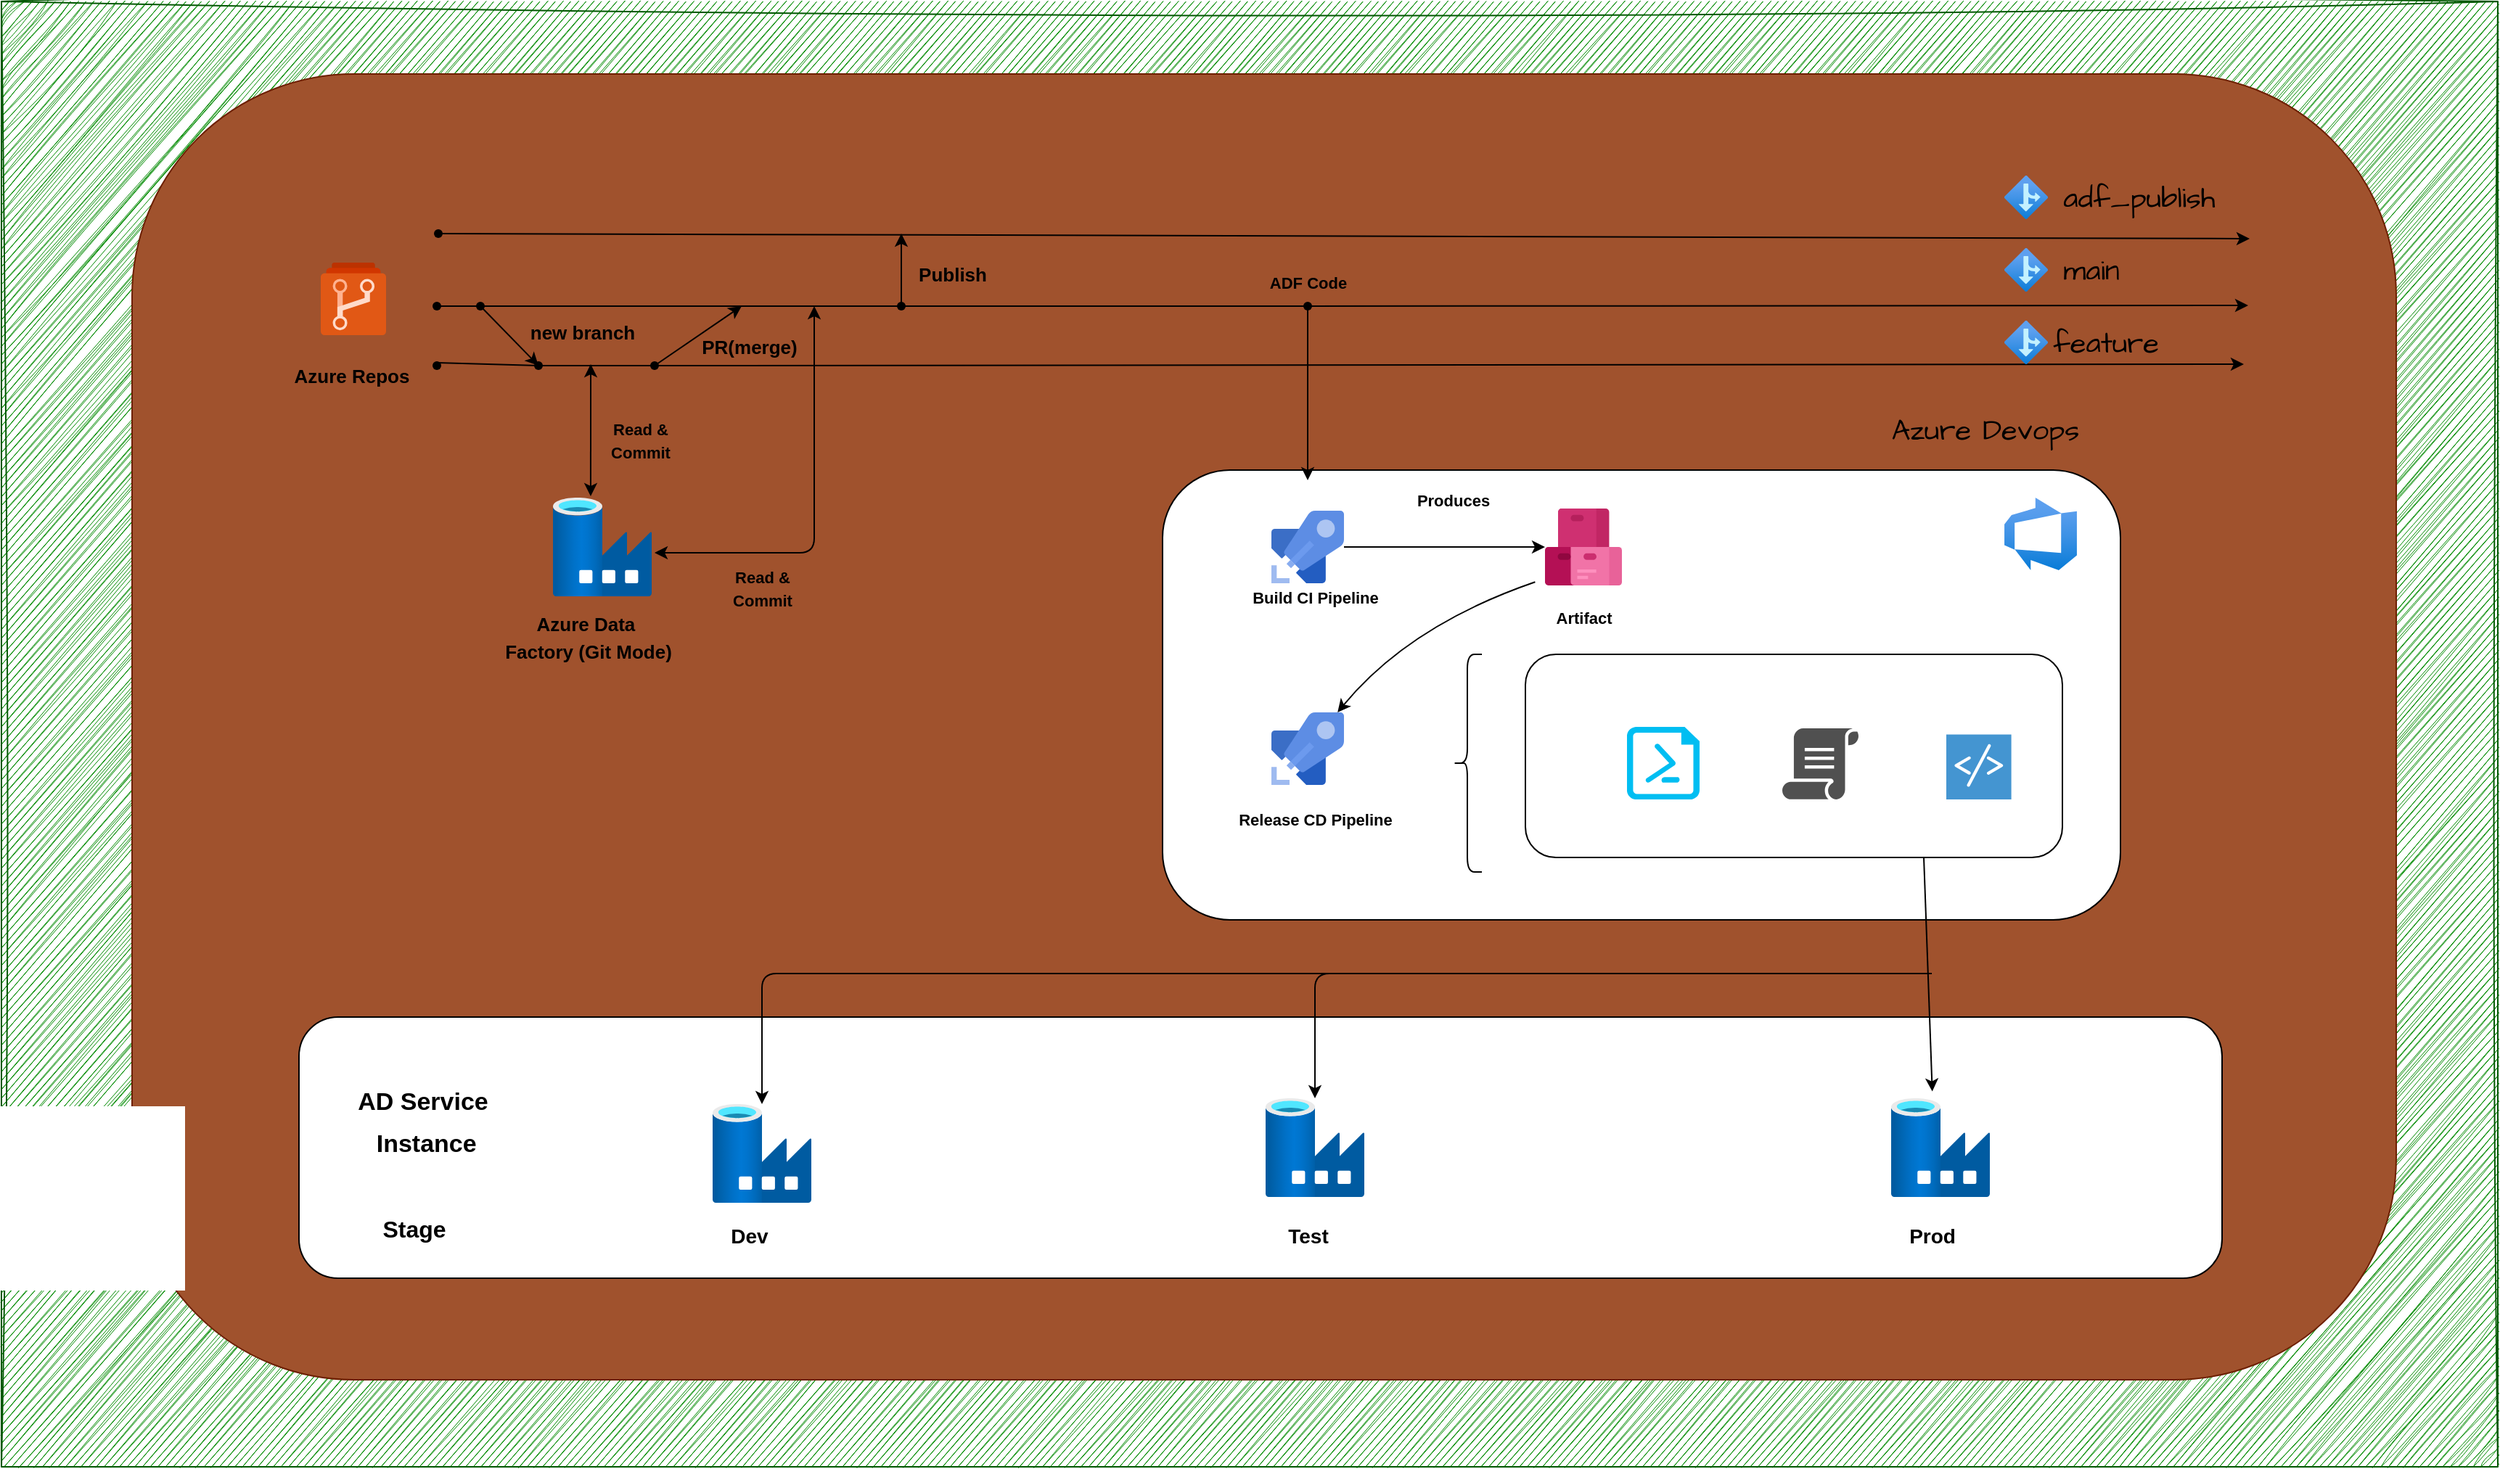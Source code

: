 <mxfile>
    <diagram id="M1T7cfmD0-Kw8Din8NTX" name="Page-1">
        <mxGraphModel dx="2143" dy="1057" grid="1" gridSize="10" guides="1" tooltips="1" connect="1" arrows="1" fold="1" page="1" pageScale="1" pageWidth="850" pageHeight="1100" math="0" shadow="0">
            <root>
                <mxCell id="0"/>
                <mxCell id="1" parent="0"/>
                <mxCell id="4" value="" style="rounded=0;whiteSpace=wrap;html=1;arcSize=17;fillColor=#008a00;strokeColor=#005700;fontColor=#ffffff;sketch=1;curveFitting=1;jiggle=2;" vertex="1" parent="1">
                    <mxGeometry x="-430" y="60" width="1720" height="1010" as="geometry"/>
                </mxCell>
                <mxCell id="3" value="" style="rounded=1;whiteSpace=wrap;html=1;arcSize=17;fillColor=#a0522d;strokeColor=#6D1F00;fontColor=#0d0d0d;gradientColor=none;fillStyle=solid;glass=0;shadow=0;labelBackgroundColor=none;labelBorderColor=none;" vertex="1" parent="1">
                    <mxGeometry x="-340" y="110" width="1560" height="900" as="geometry"/>
                </mxCell>
                <mxCell id="9" value="" style="rounded=1;whiteSpace=wrap;html=1;" vertex="1" parent="1">
                    <mxGeometry x="370" y="383" width="660" height="310" as="geometry"/>
                </mxCell>
                <mxCell id="12" style="edgeStyle=none;html=1;rounded=1;" edge="1" parent="1" source="10" target="11">
                    <mxGeometry relative="1" as="geometry"/>
                </mxCell>
                <mxCell id="10" value="" style="aspect=fixed;html=1;points=[];align=center;image;fontSize=12;image=img/lib/mscae/Azure_Pipelines.svg;rounded=1;" vertex="1" parent="1">
                    <mxGeometry x="445" y="411" width="50" height="50" as="geometry"/>
                </mxCell>
                <mxCell id="11" value="" style="aspect=fixed;html=1;points=[];align=center;image;fontSize=12;image=img/lib/mscae/Azure_Artifacts.svg;rounded=1;" vertex="1" parent="1">
                    <mxGeometry x="633.5" y="409.5" width="53" height="53" as="geometry"/>
                </mxCell>
                <mxCell id="13" value="" style="rounded=1;whiteSpace=wrap;html=1;" vertex="1" parent="1">
                    <mxGeometry x="620" y="510" width="370" height="140" as="geometry"/>
                </mxCell>
                <mxCell id="14" value="" style="aspect=fixed;html=1;points=[];align=center;image;fontSize=12;image=img/lib/azure2/devops/Azure_DevOps.svg;rounded=1;" vertex="1" parent="1">
                    <mxGeometry x="950" y="402" width="50" height="50" as="geometry"/>
                </mxCell>
                <mxCell id="15" value="" style="aspect=fixed;html=1;points=[];align=center;image;fontSize=12;image=img/lib/mscae/Azure_Pipelines.svg;rounded=1;" vertex="1" parent="1">
                    <mxGeometry x="445" y="550" width="50" height="50" as="geometry"/>
                </mxCell>
                <mxCell id="18" value="" style="shape=curlyBracket;whiteSpace=wrap;html=1;rounded=1;labelPosition=left;verticalLabelPosition=middle;align=right;verticalAlign=middle;" vertex="1" parent="1">
                    <mxGeometry x="570" y="510" width="20" height="150" as="geometry"/>
                </mxCell>
                <mxCell id="19" value="&lt;font style=&quot;font-size: 11px;&quot;&gt;Release CD Pipeline&lt;/font&gt;" style="text;strokeColor=none;fillColor=none;html=1;fontSize=24;fontStyle=1;verticalAlign=middle;align=center;rounded=1;" vertex="1" parent="1">
                    <mxGeometry x="425" y="600" width="100" height="40" as="geometry"/>
                </mxCell>
                <mxCell id="20" value="&lt;font style=&quot;font-size: 11px;&quot;&gt;Artifact&lt;/font&gt;" style="text;strokeColor=none;fillColor=none;html=1;fontSize=24;fontStyle=1;verticalAlign=middle;align=center;rounded=1;" vertex="1" parent="1">
                    <mxGeometry x="610" y="461" width="100" height="40" as="geometry"/>
                </mxCell>
                <mxCell id="21" value="&lt;font style=&quot;font-size: 11px;&quot;&gt;Build CI Pipeline&lt;/font&gt;" style="text;strokeColor=none;fillColor=none;html=1;fontSize=24;fontStyle=1;verticalAlign=middle;align=center;rounded=1;" vertex="1" parent="1">
                    <mxGeometry x="425" y="447" width="100" height="40" as="geometry"/>
                </mxCell>
                <mxCell id="22" value="" style="verticalLabelPosition=bottom;html=1;verticalAlign=top;align=center;strokeColor=none;fillColor=#00BEF2;shape=mxgraph.azure.powershell_file;pointerEvents=1;fontSize=11;rounded=1;" vertex="1" parent="1">
                    <mxGeometry x="690" y="560" width="50" height="50" as="geometry"/>
                </mxCell>
                <mxCell id="23" value="" style="rounded=1;whiteSpace=wrap;html=1;fontSize=11;" vertex="1" parent="1">
                    <mxGeometry x="-225" y="760" width="1325" height="180" as="geometry"/>
                </mxCell>
                <mxCell id="24" value="" style="aspect=fixed;html=1;points=[];align=center;image;fontSize=12;image=img/lib/azure2/databases/Data_Factory.svg;rounded=1;" vertex="1" parent="1">
                    <mxGeometry x="60" y="820" width="68" height="68" as="geometry"/>
                </mxCell>
                <mxCell id="25" value="" style="aspect=fixed;html=1;points=[];align=center;image;fontSize=12;image=img/lib/azure2/databases/Data_Factory.svg;rounded=1;" vertex="1" parent="1">
                    <mxGeometry x="441" y="816" width="68" height="68" as="geometry"/>
                </mxCell>
                <mxCell id="26" value="" style="aspect=fixed;html=1;points=[];align=center;image;fontSize=12;image=img/lib/azure2/databases/Data_Factory.svg;rounded=1;" vertex="1" parent="1">
                    <mxGeometry x="872" y="816" width="68" height="68" as="geometry"/>
                </mxCell>
                <mxCell id="27" value="&lt;font style=&quot;font-size: 17px;&quot;&gt;&lt;font style=&quot;font-size: 17px;&quot;&gt;AD Service&lt;br&gt;&amp;nbsp;Instance&lt;/font&gt;&lt;br&gt;&lt;/font&gt;" style="text;strokeColor=none;fillColor=none;html=1;fontSize=24;fontStyle=1;verticalAlign=middle;align=center;rounded=1;" vertex="1" parent="1">
                    <mxGeometry x="-190" y="810" width="100" height="40" as="geometry"/>
                </mxCell>
                <mxCell id="28" value="&lt;font style=&quot;font-size: 16px;&quot;&gt;Stage&lt;/font&gt;" style="text;strokeColor=none;fillColor=none;html=1;fontSize=24;fontStyle=1;verticalAlign=middle;align=center;rounded=1;" vertex="1" parent="1">
                    <mxGeometry x="-196" y="884" width="100" height="40" as="geometry"/>
                </mxCell>
                <mxCell id="29" value="" style="aspect=fixed;html=1;points=[];align=center;image;fontSize=12;image=img/lib/mscae/Azure_Repos.svg;rounded=1;" vertex="1" parent="1">
                    <mxGeometry x="-210" y="240" width="45" height="50" as="geometry"/>
                </mxCell>
                <mxCell id="32" value="" style="shape=waypoint;fillStyle=solid;size=6;pointerEvents=1;points=[];fillColor=none;resizable=0;rotatable=0;perimeter=centerPerimeter;snapToPoint=1;fontSize=11;rounded=1;" vertex="1" parent="1">
                    <mxGeometry x="-140" y="260" width="20" height="20" as="geometry"/>
                </mxCell>
                <mxCell id="33" value="" style="shape=waypoint;fillStyle=solid;size=6;pointerEvents=1;points=[];fillColor=none;resizable=0;rotatable=0;perimeter=centerPerimeter;snapToPoint=1;fontSize=11;rounded=1;" vertex="1" parent="1">
                    <mxGeometry x="-140" y="301" width="20" height="20" as="geometry"/>
                </mxCell>
                <mxCell id="37" value="" style="endArrow=classic;html=1;fontSize=11;startArrow=none;exitX=-0.15;exitY=0.55;exitDx=0;exitDy=0;exitPerimeter=0;rounded=1;" edge="1" parent="1" source="55">
                    <mxGeometry width="50" height="50" relative="1" as="geometry">
                        <mxPoint x="85" y="311" as="sourcePoint"/>
                        <mxPoint x="1115" y="310" as="targetPoint"/>
                    </mxGeometry>
                </mxCell>
                <mxCell id="40" value="" style="endArrow=classic;html=1;fontSize=11;exitDx=0;exitDy=0;entryX=0.5;entryY=-0.15;entryDx=0;entryDy=0;entryPerimeter=0;startArrow=none;exitX=0.5;exitY=1;rounded=1;" edge="1" parent="1" source="63">
                    <mxGeometry width="50" height="50" relative="1" as="geometry">
                        <mxPoint x="491" y="270" as="sourcePoint"/>
                        <mxPoint x="1118" y="269.5" as="targetPoint"/>
                    </mxGeometry>
                </mxCell>
                <mxCell id="41" value="" style="endArrow=classic;html=1;fontSize=11;exitDx=0;exitDy=0;exitPerimeter=0;entryX=0.5;entryY=-0.15;entryDx=0;entryDy=0;entryPerimeter=0;startArrow=none;exitX=0.05;exitY=0.433;rounded=1;" edge="1" parent="1" source="31">
                    <mxGeometry width="50" height="50" relative="1" as="geometry">
                        <mxPoint x="-100" y="220" as="sourcePoint"/>
                        <mxPoint x="1119" y="223.5" as="targetPoint"/>
                    </mxGeometry>
                </mxCell>
                <mxCell id="43" value="" style="endArrow=none;html=1;fontSize=11;exitX=0.35;exitY=1.15;exitDx=0;exitDy=0;exitPerimeter=0;entryDx=0;entryDy=0;entryPerimeter=0;rounded=1;" edge="1" parent="1" source="32" target="42">
                    <mxGeometry width="50" height="50" relative="1" as="geometry">
                        <mxPoint x="270" y="269.5" as="sourcePoint"/>
                        <mxPoint x="1050" y="269.5" as="targetPoint"/>
                    </mxGeometry>
                </mxCell>
                <mxCell id="42" value="" style="shape=waypoint;fillStyle=solid;size=6;pointerEvents=1;points=[];fillColor=none;resizable=0;rotatable=0;perimeter=centerPerimeter;snapToPoint=1;fontSize=11;rounded=1;" vertex="1" parent="1">
                    <mxGeometry x="-110" y="260" width="20" height="20" as="geometry"/>
                </mxCell>
                <mxCell id="47" value="" style="endArrow=none;html=1;fontSize=11;exitDx=0;exitDy=0;exitPerimeter=0;entryDx=0;entryDy=0;entryPerimeter=0;startArrow=none;rounded=1;" edge="1" parent="1" source="42" target="46">
                    <mxGeometry width="50" height="50" relative="1" as="geometry">
                        <mxPoint x="-40" y="270" as="sourcePoint"/>
                        <mxPoint x="1050" y="269.5" as="targetPoint"/>
                    </mxGeometry>
                </mxCell>
                <mxCell id="49" value="" style="endArrow=none;html=1;fontSize=11;entryDx=0;entryDy=0;entryPerimeter=0;startArrow=none;rounded=1;" edge="1" parent="1" target="48">
                    <mxGeometry width="50" height="50" relative="1" as="geometry">
                        <mxPoint x="170" y="270" as="sourcePoint"/>
                        <mxPoint x="1050" y="269.5" as="targetPoint"/>
                    </mxGeometry>
                </mxCell>
                <mxCell id="61" style="edgeStyle=none;html=1;fontSize=11;exitX=0.5;exitY=1;exitDx=0;exitDy=0;rounded=1;" edge="1" parent="1" source="63">
                    <mxGeometry relative="1" as="geometry">
                        <mxPoint x="472" y="270" as="sourcePoint"/>
                        <mxPoint x="470" y="390" as="targetPoint"/>
                    </mxGeometry>
                </mxCell>
                <mxCell id="48" value="" style="shape=waypoint;fillStyle=solid;size=6;pointerEvents=1;points=[];fillColor=none;resizable=0;rotatable=0;perimeter=centerPerimeter;snapToPoint=1;fontSize=11;rounded=1;" vertex="1" parent="1">
                    <mxGeometry x="460" y="260" width="20" height="20" as="geometry"/>
                </mxCell>
                <mxCell id="50" value="" style="endArrow=classic;html=1;fontSize=11;exitDx=0;exitDy=0;exitPerimeter=0;startArrow=none;rounded=1;" edge="1" parent="1" source="46">
                    <mxGeometry width="50" height="50" relative="1" as="geometry">
                        <mxPoint x="190" y="270" as="sourcePoint"/>
                        <mxPoint x="190" y="220" as="targetPoint"/>
                    </mxGeometry>
                </mxCell>
                <mxCell id="53" value="" style="endArrow=classic;html=1;fontSize=11;exitX=0.65;exitY=1.15;exitDx=0;exitDy=0;exitPerimeter=0;entryX=0.65;entryY=0.8;entryDx=0;entryDy=0;entryPerimeter=0;rounded=1;" edge="1" parent="1" source="42" target="44">
                    <mxGeometry width="50" height="50" relative="1" as="geometry">
                        <mxPoint x="40" y="460" as="sourcePoint"/>
                        <mxPoint x="90" y="410" as="targetPoint"/>
                    </mxGeometry>
                </mxCell>
                <mxCell id="54" value="" style="endArrow=none;html=1;fontSize=11;startArrow=none;rounded=1;" edge="1" parent="1" target="44">
                    <mxGeometry width="50" height="50" relative="1" as="geometry">
                        <mxPoint x="-130" y="309" as="sourcePoint"/>
                        <mxPoint x="1050" y="310" as="targetPoint"/>
                    </mxGeometry>
                </mxCell>
                <mxCell id="44" value="" style="shape=waypoint;fillStyle=solid;size=6;pointerEvents=1;points=[];fillColor=none;resizable=0;rotatable=0;perimeter=centerPerimeter;snapToPoint=1;fontSize=11;rounded=1;" vertex="1" parent="1">
                    <mxGeometry x="-70" y="301" width="20" height="20" as="geometry"/>
                </mxCell>
                <mxCell id="56" value="" style="endArrow=none;html=1;fontSize=11;startArrow=none;rounded=1;" edge="1" parent="1" source="44" target="55">
                    <mxGeometry width="50" height="50" relative="1" as="geometry">
                        <mxPoint x="-60" y="311" as="sourcePoint"/>
                        <mxPoint x="1050" y="310" as="targetPoint"/>
                    </mxGeometry>
                </mxCell>
                <mxCell id="55" value="" style="shape=waypoint;fillStyle=solid;size=6;pointerEvents=1;points=[];fillColor=none;resizable=0;rotatable=0;perimeter=centerPerimeter;snapToPoint=1;fontSize=11;rounded=1;" vertex="1" parent="1">
                    <mxGeometry x="10" y="301" width="20" height="20" as="geometry"/>
                </mxCell>
                <mxCell id="57" value="" style="endArrow=classic;html=1;fontSize=11;exitX=0.65;exitY=0.6;exitDx=0;exitDy=0;exitPerimeter=0;rounded=1;" edge="1" parent="1" source="55">
                    <mxGeometry width="50" height="50" relative="1" as="geometry">
                        <mxPoint x="60" y="460" as="sourcePoint"/>
                        <mxPoint x="80" y="270" as="targetPoint"/>
                    </mxGeometry>
                </mxCell>
                <mxCell id="58" value="" style="aspect=fixed;html=1;points=[];align=center;image;fontSize=12;image=img/lib/azure2/databases/Data_Factory.svg;rounded=1;" vertex="1" parent="1">
                    <mxGeometry x="-50" y="402" width="68" height="68" as="geometry"/>
                </mxCell>
                <mxCell id="59" value="" style="endArrow=classic;startArrow=classic;html=1;fontSize=11;exitX=0.382;exitY=-0.015;exitDx=0;exitDy=0;exitPerimeter=0;rounded=1;" edge="1" parent="1" source="58">
                    <mxGeometry width="50" height="50" relative="1" as="geometry">
                        <mxPoint x="60" y="460" as="sourcePoint"/>
                        <mxPoint x="-24" y="310" as="targetPoint"/>
                    </mxGeometry>
                </mxCell>
                <mxCell id="60" value="" style="endArrow=classic;startArrow=classic;html=1;fontSize=11;rounded=1;" edge="1" parent="1">
                    <mxGeometry width="50" height="50" relative="1" as="geometry">
                        <mxPoint x="130" y="270" as="sourcePoint"/>
                        <mxPoint x="20" y="440" as="targetPoint"/>
                        <Array as="points">
                            <mxPoint x="130" y="440"/>
                        </Array>
                    </mxGeometry>
                </mxCell>
                <mxCell id="62" value="" style="endArrow=none;html=1;fontSize=11;exitX=0.4;exitY=0.8;exitDx=0;exitDy=0;exitPerimeter=0;rounded=1;" edge="1" parent="1" target="46">
                    <mxGeometry width="50" height="50" relative="1" as="geometry">
                        <mxPoint x="190" y="270" as="sourcePoint"/>
                        <mxPoint x="190" y="240" as="targetPoint"/>
                    </mxGeometry>
                </mxCell>
                <mxCell id="46" value="" style="shape=waypoint;fillStyle=solid;size=6;pointerEvents=1;points=[];fillColor=none;resizable=0;rotatable=0;perimeter=centerPerimeter;snapToPoint=1;fontSize=11;rounded=1;" vertex="1" parent="1">
                    <mxGeometry x="180" y="260" width="20" height="20" as="geometry"/>
                </mxCell>
                <mxCell id="63" value="&lt;span style=&quot;font-size: 11px;&quot;&gt;ADF Code&lt;/span&gt;" style="text;strokeColor=none;fillColor=none;html=1;fontSize=24;fontStyle=1;verticalAlign=middle;align=center;rounded=1;" vertex="1" parent="1">
                    <mxGeometry x="420" y="230" width="100" height="40" as="geometry"/>
                </mxCell>
                <mxCell id="67" value="&lt;font style=&quot;font-size: 13px;&quot;&gt;Publish&lt;/font&gt;" style="text;strokeColor=none;fillColor=none;html=1;fontSize=24;fontStyle=1;verticalAlign=middle;align=center;rounded=1;" vertex="1" parent="1">
                    <mxGeometry x="190" y="225" width="70" height="40" as="geometry"/>
                </mxCell>
                <mxCell id="68" value="&lt;p style=&quot;line-height: 50%;&quot;&gt;&lt;span style=&quot;font-size: 11px;&quot;&gt;Read &amp;amp; &lt;br&gt;Commit&lt;/span&gt;&lt;/p&gt;" style="text;strokeColor=none;fillColor=none;html=1;fontSize=24;fontStyle=1;verticalAlign=middle;align=center;rounded=1;" vertex="1" parent="1">
                    <mxGeometry x="-40" y="340" width="100" height="40" as="geometry"/>
                </mxCell>
                <mxCell id="73" value="" style="endArrow=classic;html=1;rounded=1;hachureGap=4;fontFamily=Architects Daughter;fontSource=https%3A%2F%2Ffonts.googleapis.com%2Fcss%3Ffamily%3DArchitects%2BDaughter;fontSize=16;exitX=0.75;exitY=1;exitDx=0;exitDy=0;entryX=0.417;entryY=-0.069;entryDx=0;entryDy=0;entryPerimeter=0;" edge="1" parent="1" target="26">
                    <mxGeometry width="50" height="50" relative="1" as="geometry">
                        <mxPoint x="894.5" y="650" as="sourcePoint"/>
                        <mxPoint x="901.339" y="790" as="targetPoint"/>
                    </mxGeometry>
                </mxCell>
                <mxCell id="75" value="" style="endArrow=classic;html=1;rounded=1;hachureGap=4;fontFamily=Architects Daughter;fontSource=https%3A%2F%2Ffonts.googleapis.com%2Fcss%3Ffamily%3DArchitects%2BDaughter;fontSize=16;" edge="1" parent="1" target="25">
                    <mxGeometry width="50" height="50" relative="1" as="geometry">
                        <mxPoint x="900" y="730" as="sourcePoint"/>
                        <mxPoint x="420" y="590" as="targetPoint"/>
                        <Array as="points">
                            <mxPoint x="475" y="730"/>
                        </Array>
                    </mxGeometry>
                </mxCell>
                <mxCell id="76" value="" style="endArrow=classic;html=1;rounded=1;hachureGap=4;fontFamily=Architects Daughter;fontSource=https%3A%2F%2Ffonts.googleapis.com%2Fcss%3Ffamily%3DArchitects%2BDaughter;fontSize=16;" edge="1" parent="1" target="24">
                    <mxGeometry width="50" height="50" relative="1" as="geometry">
                        <mxPoint x="490" y="730" as="sourcePoint"/>
                        <mxPoint x="420" y="590" as="targetPoint"/>
                        <Array as="points">
                            <mxPoint x="94" y="730"/>
                        </Array>
                    </mxGeometry>
                </mxCell>
                <mxCell id="77" value="Azure Devops" style="text;html=1;strokeColor=none;fillColor=none;align=center;verticalAlign=middle;whiteSpace=wrap;rounded=1;hachureGap=4;fontFamily=Architects Daughter;fontSource=https%3A%2F%2Ffonts.googleapis.com%2Fcss%3Ffamily%3DArchitects%2BDaughter;fontSize=20;" vertex="1" parent="1">
                    <mxGeometry x="834" y="340" width="206" height="30" as="geometry"/>
                </mxCell>
                <mxCell id="79" value="" style="aspect=fixed;html=1;points=[];align=center;image;fontSize=12;image=img/lib/azure2/general/Branch.svg;rounded=1;hachureGap=4;fontFamily=Architects Daughter;fontSource=https%3A%2F%2Ffonts.googleapis.com%2Fcss%3Ffamily%3DArchitects%2BDaughter;" vertex="1" parent="1">
                    <mxGeometry x="950" y="180" width="30" height="30" as="geometry"/>
                </mxCell>
                <mxCell id="80" value="" style="aspect=fixed;html=1;points=[];align=center;image;fontSize=12;image=img/lib/azure2/general/Branch.svg;rounded=1;hachureGap=4;fontFamily=Architects Daughter;fontSource=https%3A%2F%2Ffonts.googleapis.com%2Fcss%3Ffamily%3DArchitects%2BDaughter;" vertex="1" parent="1">
                    <mxGeometry x="950" y="280" width="30" height="30" as="geometry"/>
                </mxCell>
                <mxCell id="93" value="adf_publish" style="text;html=1;strokeColor=none;fillColor=none;align=center;verticalAlign=middle;whiteSpace=wrap;rounded=1;hachureGap=4;fontFamily=Architects Daughter;fontSource=https%3A%2F%2Ffonts.googleapis.com%2Fcss%3Ffamily%3DArchitects%2BDaughter;fontSize=20;" vertex="1" parent="1">
                    <mxGeometry x="973" y="170" width="140" height="50" as="geometry"/>
                </mxCell>
                <mxCell id="94" value="main" style="text;html=1;strokeColor=none;fillColor=none;align=center;verticalAlign=middle;whiteSpace=wrap;rounded=1;hachureGap=4;fontFamily=Architects Daughter;fontSource=https%3A%2F%2Ffonts.googleapis.com%2Fcss%3Ffamily%3DArchitects%2BDaughter;fontSize=20;" vertex="1" parent="1">
                    <mxGeometry x="980" y="230" width="60" height="30" as="geometry"/>
                </mxCell>
                <mxCell id="95" value="feature" style="text;html=1;strokeColor=none;fillColor=none;align=center;verticalAlign=middle;whiteSpace=wrap;rounded=1;hachureGap=4;fontFamily=Architects Daughter;fontSource=https%3A%2F%2Ffonts.googleapis.com%2Fcss%3Ffamily%3DArchitects%2BDaughter;fontSize=20;" vertex="1" parent="1">
                    <mxGeometry x="990" y="280" width="60" height="30" as="geometry"/>
                </mxCell>
                <mxCell id="31" value="" style="shape=waypoint;fillStyle=solid;size=6;pointerEvents=1;points=[];fillColor=none;resizable=0;rotatable=0;perimeter=centerPerimeter;snapToPoint=1;fontSize=11;rounded=1;" vertex="1" parent="1">
                    <mxGeometry x="-139" y="210" width="20" height="20" as="geometry"/>
                </mxCell>
                <mxCell id="98" value="" style="aspect=fixed;html=1;points=[];align=center;image;fontSize=12;image=img/lib/azure2/general/Branch.svg;rounded=1;hachureGap=4;fontFamily=Architects Daughter;fontSource=https%3A%2F%2Ffonts.googleapis.com%2Fcss%3Ffamily%3DArchitects%2BDaughter;" vertex="1" parent="1">
                    <mxGeometry x="950" y="230" width="30" height="30" as="geometry"/>
                </mxCell>
                <mxCell id="99" value="&lt;font style=&quot;font-size: 13px;&quot;&gt;PR(merge)&lt;/font&gt;" style="text;strokeColor=none;fillColor=none;html=1;fontSize=24;fontStyle=1;verticalAlign=middle;align=center;rounded=1;" vertex="1" parent="1">
                    <mxGeometry x="50" y="275" width="70" height="40" as="geometry"/>
                </mxCell>
                <mxCell id="100" value="&lt;font style=&quot;font-size: 13px;&quot;&gt;new branch&lt;/font&gt;" style="text;strokeColor=none;fillColor=none;html=1;fontSize=24;fontStyle=1;verticalAlign=middle;align=center;rounded=1;" vertex="1" parent="1">
                    <mxGeometry x="-70" y="265" width="80" height="40" as="geometry"/>
                </mxCell>
                <mxCell id="101" value="&lt;p style=&quot;line-height: 50%;&quot;&gt;&lt;span style=&quot;font-size: 11px;&quot;&gt;Read &amp;amp; &lt;br&gt;Commit&lt;/span&gt;&lt;/p&gt;" style="text;strokeColor=none;fillColor=none;html=1;fontSize=24;fontStyle=1;verticalAlign=middle;align=center;rounded=1;" vertex="1" parent="1">
                    <mxGeometry x="44" y="442" width="100" height="40" as="geometry"/>
                </mxCell>
                <mxCell id="103" value="&lt;p style=&quot;line-height: 50%; font-size: 13px;&quot;&gt;&lt;font style=&quot;font-size: 13px;&quot;&gt;Azure Data&amp;nbsp;&lt;/font&gt;&lt;/p&gt;&lt;p style=&quot;line-height: 50%; font-size: 13px;&quot;&gt;&lt;font style=&quot;font-size: 13px;&quot;&gt;Factory (Git Mode)&lt;/font&gt;&lt;/p&gt;" style="text;strokeColor=none;fillColor=none;html=1;fontSize=14;fontStyle=1;verticalAlign=middle;align=center;rounded=1;" vertex="1" parent="1">
                    <mxGeometry x="-96" y="470" width="140" height="57" as="geometry"/>
                </mxCell>
                <mxCell id="105" value="" style="pointerEvents=1;shadow=0;dashed=0;html=1;strokeColor=none;fillColor=#505050;labelPosition=center;verticalLabelPosition=bottom;verticalAlign=top;outlineConnect=0;align=center;shape=mxgraph.office.concepts.script;rounded=1;glass=0;labelBackgroundColor=default;labelBorderColor=default;hachureGap=4;fillStyle=solid;fontFamily=Architects Daughter;fontSource=https%3A%2F%2Ffonts.googleapis.com%2Fcss%3Ffamily%3DArchitects%2BDaughter;fontSize=13;fontColor=#0d0d0d;" vertex="1" parent="1">
                    <mxGeometry x="797" y="561" width="53" height="49" as="geometry"/>
                </mxCell>
                <mxCell id="106" value="" style="shadow=0;dashed=0;html=1;strokeColor=none;fillColor=#4495D1;labelPosition=center;verticalLabelPosition=bottom;verticalAlign=top;align=center;outlineConnect=0;shape=mxgraph.veeam.script;rounded=1;glass=0;labelBackgroundColor=default;labelBorderColor=default;hachureGap=4;fillStyle=solid;fontFamily=Architects Daughter;fontSource=https%3A%2F%2Ffonts.googleapis.com%2Fcss%3Ffamily%3DArchitects%2BDaughter;fontSize=13;fontColor=#0d0d0d;" vertex="1" parent="1">
                    <mxGeometry x="910" y="565.2" width="44.8" height="44.8" as="geometry"/>
                </mxCell>
                <mxCell id="107" value="&lt;font style=&quot;font-size: 14px;&quot;&gt;Dev&lt;/font&gt;" style="text;strokeColor=none;fillColor=none;html=1;fontSize=24;fontStyle=1;verticalAlign=middle;align=center;rounded=1;" vertex="1" parent="1">
                    <mxGeometry x="35" y="888" width="100" height="40" as="geometry"/>
                </mxCell>
                <mxCell id="108" value="&lt;font style=&quot;font-size: 14px;&quot;&gt;Test&lt;/font&gt;" style="text;strokeColor=none;fillColor=none;html=1;fontSize=24;fontStyle=1;verticalAlign=middle;align=center;rounded=1;" vertex="1" parent="1">
                    <mxGeometry x="420" y="888" width="100" height="40" as="geometry"/>
                </mxCell>
                <mxCell id="109" value="&lt;font style=&quot;font-size: 14px;&quot;&gt;Prod&lt;/font&gt;" style="text;strokeColor=none;fillColor=none;html=1;fontSize=24;fontStyle=1;verticalAlign=middle;align=center;rounded=1;" vertex="1" parent="1">
                    <mxGeometry x="850" y="888" width="100" height="40" as="geometry"/>
                </mxCell>
                <mxCell id="110" value="" style="curved=1;endArrow=classic;html=1;rounded=1;hachureGap=4;fontFamily=Architects Daughter;fontSource=https%3A%2F%2Ffonts.googleapis.com%2Fcss%3Ffamily%3DArchitects%2BDaughter;fontSize=13;fontColor=#0d0d0d;exitX=0.167;exitY=-0.021;exitDx=0;exitDy=0;exitPerimeter=0;" edge="1" parent="1" source="20" target="15">
                    <mxGeometry width="50" height="50" relative="1" as="geometry">
                        <mxPoint x="300" y="610" as="sourcePoint"/>
                        <mxPoint x="350" y="560" as="targetPoint"/>
                        <Array as="points">
                            <mxPoint x="540" y="490"/>
                        </Array>
                    </mxGeometry>
                </mxCell>
                <mxCell id="112" value="&lt;font style=&quot;font-size: 11px;&quot;&gt;Produces&lt;/font&gt;" style="text;strokeColor=none;fillColor=none;html=1;fontSize=24;fontStyle=1;verticalAlign=middle;align=center;rounded=1;" vertex="1" parent="1">
                    <mxGeometry x="520" y="380" width="100" height="40" as="geometry"/>
                </mxCell>
                <mxCell id="113" value="&lt;p style=&quot;line-height: 50%; font-size: 13px;&quot;&gt;Azure Repos&lt;/p&gt;" style="text;strokeColor=none;fillColor=none;html=1;fontSize=14;fontStyle=1;verticalAlign=middle;align=center;rounded=1;" vertex="1" parent="1">
                    <mxGeometry x="-259" y="290" width="140" height="57" as="geometry"/>
                </mxCell>
            </root>
        </mxGraphModel>
    </diagram>
</mxfile>